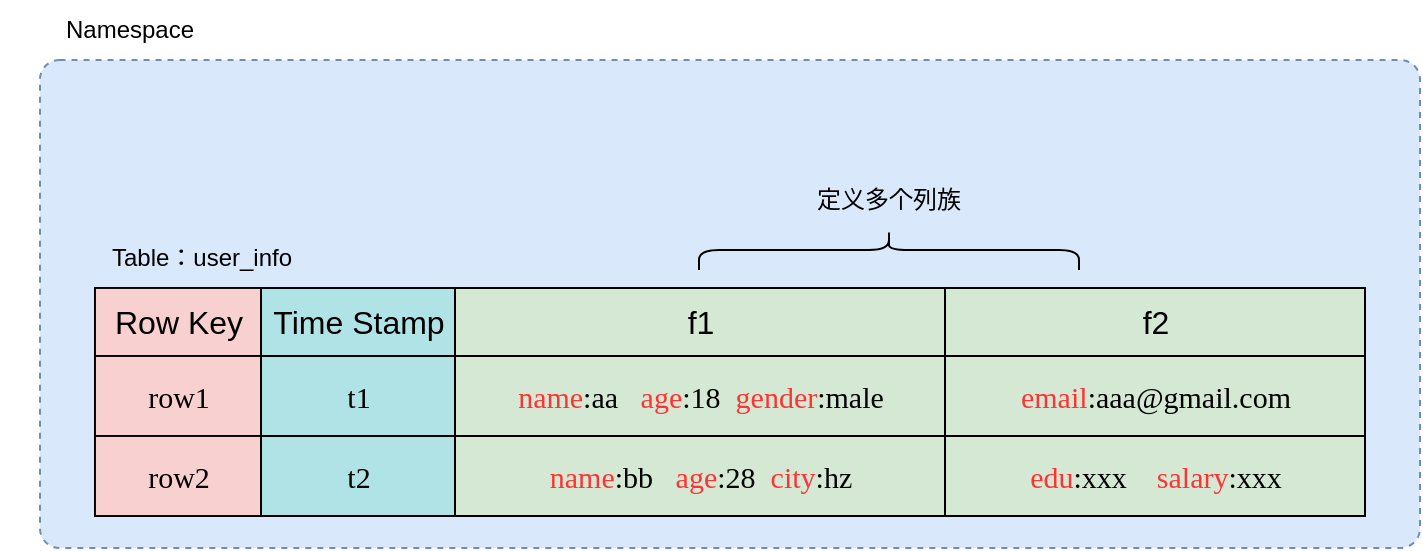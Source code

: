 <mxfile version="22.1.18" type="github">
  <diagram name="第 1 页" id="i914FHpeJPNcTL2XtYZu">
    <mxGraphModel dx="954" dy="606" grid="1" gridSize="12" guides="1" tooltips="1" connect="1" arrows="1" fold="1" page="1" pageScale="1" pageWidth="1169" pageHeight="827" math="0" shadow="0">
      <root>
        <mxCell id="0" />
        <mxCell id="1" parent="0" />
        <mxCell id="JDxRWWW_5rojaJwtR__j-4" value="" style="rounded=1;whiteSpace=wrap;html=1;dashed=1;fillColor=#dae8fc;strokeColor=#6c8ebf;arcSize=4;" vertex="1" parent="1">
          <mxGeometry x="160" y="140" width="690" height="244" as="geometry" />
        </mxCell>
        <mxCell id="JDxRWWW_5rojaJwtR__j-3" value="Namespace" style="text;html=1;strokeColor=none;fillColor=none;align=center;verticalAlign=middle;whiteSpace=wrap;rounded=0;" vertex="1" parent="1">
          <mxGeometry x="140" y="110" width="130" height="30" as="geometry" />
        </mxCell>
        <mxCell id="JDxRWWW_5rojaJwtR__j-6" value="" style="shape=table;startSize=0;container=1;collapsible=0;childLayout=tableLayout;fontSize=16;strokeWidth=1;fillOpacity=100;" vertex="1" parent="1">
          <mxGeometry x="187.5" y="254" width="635" height="114" as="geometry" />
        </mxCell>
        <mxCell id="JDxRWWW_5rojaJwtR__j-7" value="" style="shape=tableRow;horizontal=0;startSize=0;swimlaneHead=0;swimlaneBody=0;strokeColor=inherit;top=0;left=0;bottom=0;right=0;collapsible=0;dropTarget=0;fillColor=none;points=[[0,0.5],[1,0.5]];portConstraint=eastwest;fontSize=16;" vertex="1" parent="JDxRWWW_5rojaJwtR__j-6">
          <mxGeometry width="635" height="34" as="geometry" />
        </mxCell>
        <mxCell id="JDxRWWW_5rojaJwtR__j-8" value="Row Key" style="shape=partialRectangle;html=1;whiteSpace=wrap;connectable=0;strokeColor=#000000;overflow=visible;fillColor=#f8cecc;top=1;left=1;bottom=1;right=1;pointerEvents=1;fontSize=16;strokeWidth=1;fillOpacity=94;strokeOpacity=94;noLabel=0;portConstraintRotation=0;snapToPoint=0;" vertex="1" parent="JDxRWWW_5rojaJwtR__j-7">
          <mxGeometry width="83" height="34" as="geometry">
            <mxRectangle width="83" height="34" as="alternateBounds" />
          </mxGeometry>
        </mxCell>
        <mxCell id="JDxRWWW_5rojaJwtR__j-9" value="Time Stamp" style="shape=partialRectangle;html=1;whiteSpace=wrap;connectable=0;strokeColor=#000000;overflow=hidden;fillColor=#b0e3e6;top=1;left=1;bottom=1;right=1;pointerEvents=1;fontSize=16;" vertex="1" parent="JDxRWWW_5rojaJwtR__j-7">
          <mxGeometry x="83" width="97" height="34" as="geometry">
            <mxRectangle width="97" height="34" as="alternateBounds" />
          </mxGeometry>
        </mxCell>
        <mxCell id="JDxRWWW_5rojaJwtR__j-10" value="f1" style="shape=partialRectangle;html=1;whiteSpace=wrap;connectable=0;strokeColor=#000000;overflow=hidden;fillColor=#d5e8d4;top=1;left=1;bottom=1;right=1;pointerEvents=1;fontSize=16;" vertex="1" parent="JDxRWWW_5rojaJwtR__j-7">
          <mxGeometry x="180" width="245" height="34" as="geometry">
            <mxRectangle width="245" height="34" as="alternateBounds" />
          </mxGeometry>
        </mxCell>
        <mxCell id="JDxRWWW_5rojaJwtR__j-35" value="f2" style="shape=partialRectangle;html=1;whiteSpace=wrap;connectable=0;strokeColor=#000000;overflow=hidden;fillColor=#d5e8d4;top=1;left=1;bottom=1;right=1;pointerEvents=1;fontSize=16;" vertex="1" parent="JDxRWWW_5rojaJwtR__j-7">
          <mxGeometry x="425" width="210" height="34" as="geometry">
            <mxRectangle width="210" height="34" as="alternateBounds" />
          </mxGeometry>
        </mxCell>
        <mxCell id="JDxRWWW_5rojaJwtR__j-11" value="" style="shape=tableRow;horizontal=0;startSize=0;swimlaneHead=0;swimlaneBody=0;strokeColor=inherit;top=0;left=0;bottom=0;right=0;collapsible=0;dropTarget=0;fillColor=none;points=[[0,0.5],[1,0.5]];portConstraint=eastwest;fontSize=16;" vertex="1" parent="JDxRWWW_5rojaJwtR__j-6">
          <mxGeometry y="34" width="635" height="40" as="geometry" />
        </mxCell>
        <mxCell id="JDxRWWW_5rojaJwtR__j-12" value="&lt;font style=&quot;font-size: 15px;&quot;&gt;row1&lt;/font&gt;" style="shape=partialRectangle;html=1;whiteSpace=wrap;connectable=0;strokeColor=#000000;overflow=visible;fillColor=#f8cecc;top=1;left=1;bottom=1;right=1;pointerEvents=1;fontSize=15;fontFamily=Times New Roman;strokeWidth=1;fillOpacity=94;strokeOpacity=94;noLabel=0;portConstraintRotation=0;snapToPoint=0;" vertex="1" parent="JDxRWWW_5rojaJwtR__j-11">
          <mxGeometry width="83" height="40" as="geometry">
            <mxRectangle width="83" height="40" as="alternateBounds" />
          </mxGeometry>
        </mxCell>
        <mxCell id="JDxRWWW_5rojaJwtR__j-13" value="t1" style="shape=partialRectangle;html=1;whiteSpace=wrap;connectable=0;strokeColor=#000000;overflow=hidden;fillColor=#b0e3e6;top=1;left=1;bottom=1;right=1;pointerEvents=1;fontSize=15;fontFamily=Times New Roman;" vertex="1" parent="JDxRWWW_5rojaJwtR__j-11">
          <mxGeometry x="83" width="97" height="40" as="geometry">
            <mxRectangle width="97" height="40" as="alternateBounds" />
          </mxGeometry>
        </mxCell>
        <mxCell id="JDxRWWW_5rojaJwtR__j-14" value="&lt;font color=&quot;#ff3333&quot;&gt;name&lt;/font&gt;:aa&amp;nbsp; &amp;nbsp;&lt;font color=&quot;#ff3333&quot;&gt;age&lt;/font&gt;:18&amp;nbsp; &lt;font color=&quot;#ff3333&quot;&gt;gender&lt;/font&gt;:male" style="shape=partialRectangle;html=1;whiteSpace=wrap;connectable=0;strokeColor=#000000;overflow=hidden;fillColor=#d5e8d4;top=1;left=1;bottom=1;right=1;pointerEvents=1;fontSize=15;fontFamily=Times New Roman;" vertex="1" parent="JDxRWWW_5rojaJwtR__j-11">
          <mxGeometry x="180" width="245" height="40" as="geometry">
            <mxRectangle width="245" height="40" as="alternateBounds" />
          </mxGeometry>
        </mxCell>
        <mxCell id="JDxRWWW_5rojaJwtR__j-36" value="&lt;font color=&quot;#ff3333&quot;&gt;email&lt;/font&gt;:aaa@gmail.com" style="shape=partialRectangle;html=1;whiteSpace=wrap;connectable=0;strokeColor=#000000;overflow=hidden;fillColor=#d5e8d4;top=1;left=1;bottom=1;right=1;pointerEvents=1;fontSize=15;fontFamily=Times New Roman;" vertex="1" parent="JDxRWWW_5rojaJwtR__j-11">
          <mxGeometry x="425" width="210" height="40" as="geometry">
            <mxRectangle width="210" height="40" as="alternateBounds" />
          </mxGeometry>
        </mxCell>
        <mxCell id="JDxRWWW_5rojaJwtR__j-19" value="" style="shape=tableRow;horizontal=0;startSize=0;swimlaneHead=0;swimlaneBody=0;strokeColor=inherit;top=0;left=0;bottom=0;right=0;collapsible=0;dropTarget=0;fillColor=none;points=[[0,0.5],[1,0.5]];portConstraint=eastwest;fontSize=16;" vertex="1" parent="JDxRWWW_5rojaJwtR__j-6">
          <mxGeometry y="74" width="635" height="40" as="geometry" />
        </mxCell>
        <mxCell id="JDxRWWW_5rojaJwtR__j-20" value="row2" style="shape=partialRectangle;html=1;whiteSpace=wrap;connectable=0;strokeColor=#000000;overflow=visible;fillColor=#f8cecc;top=1;left=1;bottom=1;right=1;pointerEvents=1;fontSize=15;fontFamily=Times New Roman;strokeWidth=1;fillOpacity=94;strokeOpacity=94;noLabel=0;portConstraintRotation=0;snapToPoint=0;" vertex="1" parent="JDxRWWW_5rojaJwtR__j-19">
          <mxGeometry width="83" height="40" as="geometry">
            <mxRectangle width="83" height="40" as="alternateBounds" />
          </mxGeometry>
        </mxCell>
        <mxCell id="JDxRWWW_5rojaJwtR__j-21" value="t2" style="shape=partialRectangle;html=1;whiteSpace=wrap;connectable=0;strokeColor=#000000;overflow=hidden;fillColor=#b0e3e6;top=1;left=1;bottom=1;right=1;pointerEvents=1;fontSize=15;fontFamily=Times New Roman;" vertex="1" parent="JDxRWWW_5rojaJwtR__j-19">
          <mxGeometry x="83" width="97" height="40" as="geometry">
            <mxRectangle width="97" height="40" as="alternateBounds" />
          </mxGeometry>
        </mxCell>
        <mxCell id="JDxRWWW_5rojaJwtR__j-22" value="&lt;font color=&quot;#ff3333&quot;&gt;name&lt;/font&gt;:bb&amp;nbsp; &amp;nbsp;&lt;font color=&quot;#ff3333&quot;&gt;age&lt;/font&gt;:28&amp;nbsp; &lt;font color=&quot;#ff3333&quot;&gt;city&lt;/font&gt;:hz" style="shape=partialRectangle;html=1;whiteSpace=wrap;connectable=0;strokeColor=#000000;overflow=hidden;fillColor=#d5e8d4;top=1;left=1;bottom=1;right=1;pointerEvents=1;fontSize=15;fontFamily=Times New Roman;" vertex="1" parent="JDxRWWW_5rojaJwtR__j-19">
          <mxGeometry x="180" width="245" height="40" as="geometry">
            <mxRectangle width="245" height="40" as="alternateBounds" />
          </mxGeometry>
        </mxCell>
        <mxCell id="JDxRWWW_5rojaJwtR__j-37" value="&lt;font color=&quot;#ff3333&quot;&gt;edu&lt;/font&gt;:xxx&amp;nbsp; &amp;nbsp; &lt;font color=&quot;#ff3333&quot;&gt;salary&lt;/font&gt;:xxx" style="shape=partialRectangle;html=1;whiteSpace=wrap;connectable=0;strokeColor=#000000;overflow=hidden;fillColor=#d5e8d4;top=1;left=1;bottom=1;right=1;pointerEvents=1;fontSize=15;fontFamily=Times New Roman;" vertex="1" parent="JDxRWWW_5rojaJwtR__j-19">
          <mxGeometry x="425" width="210" height="40" as="geometry">
            <mxRectangle width="210" height="40" as="alternateBounds" />
          </mxGeometry>
        </mxCell>
        <mxCell id="JDxRWWW_5rojaJwtR__j-43" value="" style="shape=curlyBracket;whiteSpace=wrap;html=1;rounded=1;flipH=1;labelPosition=right;verticalLabelPosition=middle;align=left;verticalAlign=middle;rotation=-90;" vertex="1" parent="1">
          <mxGeometry x="574.5" y="140" width="20" height="190" as="geometry" />
        </mxCell>
        <mxCell id="JDxRWWW_5rojaJwtR__j-44" value="定义多个列族" style="text;html=1;strokeColor=none;fillColor=none;align=center;verticalAlign=middle;whiteSpace=wrap;rounded=0;" vertex="1" parent="1">
          <mxGeometry x="542" y="195" width="85" height="30" as="geometry" />
        </mxCell>
        <mxCell id="JDxRWWW_5rojaJwtR__j-45" value="Table：user_info" style="text;html=1;strokeColor=none;fillColor=none;align=center;verticalAlign=middle;whiteSpace=wrap;rounded=0;" vertex="1" parent="1">
          <mxGeometry x="170" y="224" width="142" height="30" as="geometry" />
        </mxCell>
      </root>
    </mxGraphModel>
  </diagram>
</mxfile>
